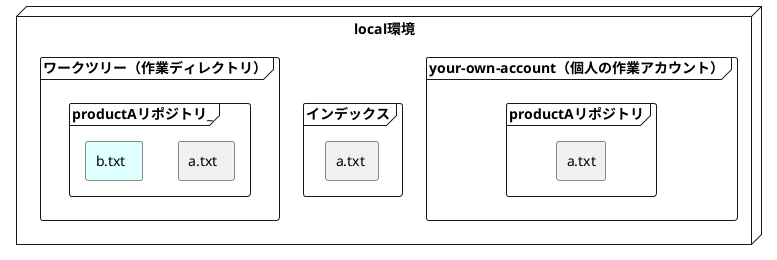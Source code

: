 @startuml
node "local環境" {
  frame "your-own-account（個人の作業アカウント）" {
    frame "productAリポジトリ" {
      rectangle "a.txt"
    }
  }
  frame "インデックス" {
      rectangle "a.txt "
  }
  frame "ワークツリー（作業ディレクトリ）" {
    frame "productAリポジトリ_" {
      rectangle "a.txt  "
      rectangle "b.txt  " #LightCyan
    }
  }
}
@enduml